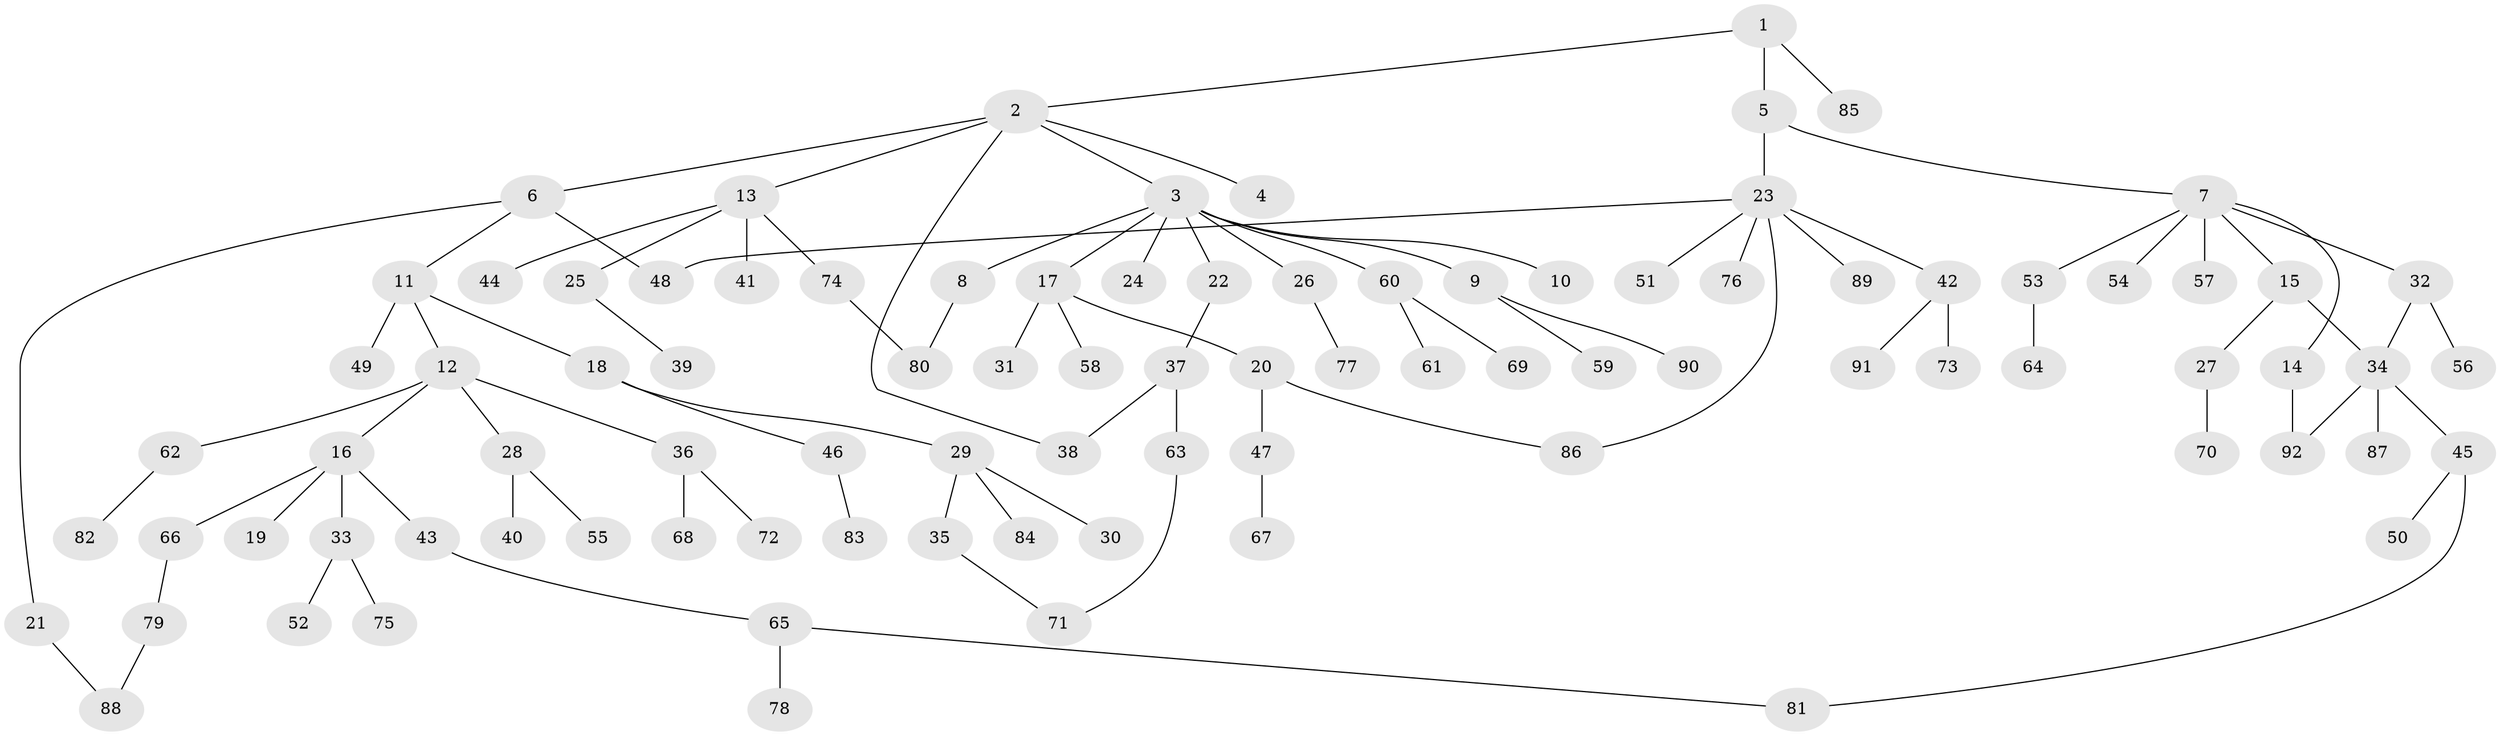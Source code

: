// coarse degree distribution, {2: 0.27419354838709675, 6: 0.03225806451612903, 9: 0.016129032258064516, 1: 0.45161290322580644, 8: 0.016129032258064516, 7: 0.016129032258064516, 5: 0.03225806451612903, 3: 0.12903225806451613, 4: 0.03225806451612903}
// Generated by graph-tools (version 1.1) at 2025/41/03/06/25 10:41:29]
// undirected, 92 vertices, 100 edges
graph export_dot {
graph [start="1"]
  node [color=gray90,style=filled];
  1;
  2;
  3;
  4;
  5;
  6;
  7;
  8;
  9;
  10;
  11;
  12;
  13;
  14;
  15;
  16;
  17;
  18;
  19;
  20;
  21;
  22;
  23;
  24;
  25;
  26;
  27;
  28;
  29;
  30;
  31;
  32;
  33;
  34;
  35;
  36;
  37;
  38;
  39;
  40;
  41;
  42;
  43;
  44;
  45;
  46;
  47;
  48;
  49;
  50;
  51;
  52;
  53;
  54;
  55;
  56;
  57;
  58;
  59;
  60;
  61;
  62;
  63;
  64;
  65;
  66;
  67;
  68;
  69;
  70;
  71;
  72;
  73;
  74;
  75;
  76;
  77;
  78;
  79;
  80;
  81;
  82;
  83;
  84;
  85;
  86;
  87;
  88;
  89;
  90;
  91;
  92;
  1 -- 2;
  1 -- 5;
  1 -- 85;
  2 -- 3;
  2 -- 4;
  2 -- 6;
  2 -- 13;
  2 -- 38;
  3 -- 8;
  3 -- 9;
  3 -- 10;
  3 -- 17;
  3 -- 22;
  3 -- 24;
  3 -- 26;
  3 -- 60;
  5 -- 7;
  5 -- 23;
  6 -- 11;
  6 -- 21;
  6 -- 48;
  7 -- 14;
  7 -- 15;
  7 -- 32;
  7 -- 53;
  7 -- 54;
  7 -- 57;
  8 -- 80;
  9 -- 59;
  9 -- 90;
  11 -- 12;
  11 -- 18;
  11 -- 49;
  12 -- 16;
  12 -- 28;
  12 -- 36;
  12 -- 62;
  13 -- 25;
  13 -- 41;
  13 -- 44;
  13 -- 74;
  14 -- 92;
  15 -- 27;
  15 -- 34;
  16 -- 19;
  16 -- 33;
  16 -- 43;
  16 -- 66;
  17 -- 20;
  17 -- 31;
  17 -- 58;
  18 -- 29;
  18 -- 46;
  20 -- 47;
  20 -- 86;
  21 -- 88;
  22 -- 37;
  23 -- 42;
  23 -- 51;
  23 -- 76;
  23 -- 86;
  23 -- 89;
  23 -- 48;
  25 -- 39;
  26 -- 77;
  27 -- 70;
  28 -- 40;
  28 -- 55;
  29 -- 30;
  29 -- 35;
  29 -- 84;
  32 -- 56;
  32 -- 34;
  33 -- 52;
  33 -- 75;
  34 -- 45;
  34 -- 87;
  34 -- 92;
  35 -- 71;
  36 -- 68;
  36 -- 72;
  37 -- 38;
  37 -- 63;
  42 -- 73;
  42 -- 91;
  43 -- 65;
  45 -- 50;
  45 -- 81;
  46 -- 83;
  47 -- 67;
  53 -- 64;
  60 -- 61;
  60 -- 69;
  62 -- 82;
  63 -- 71;
  65 -- 78;
  65 -- 81;
  66 -- 79;
  74 -- 80;
  79 -- 88;
}
